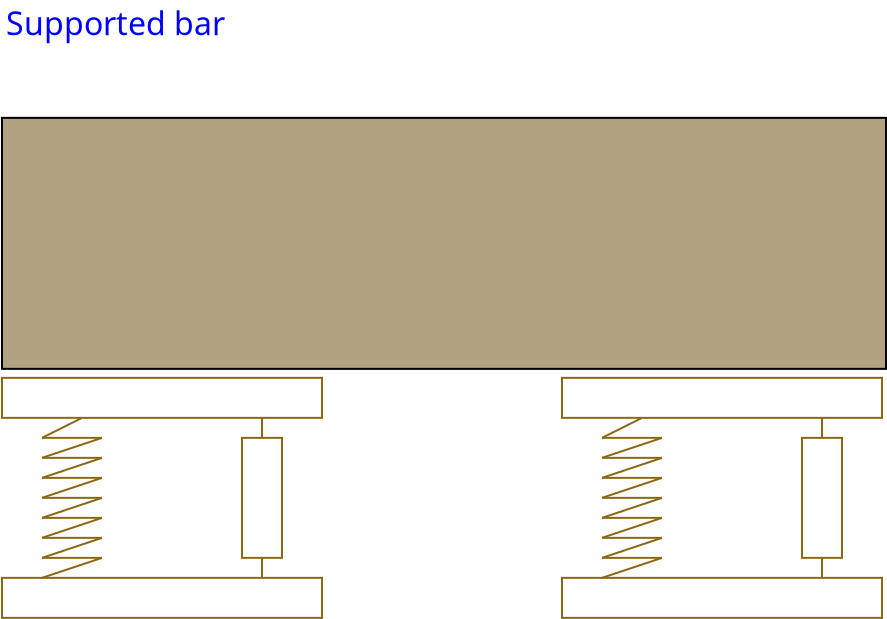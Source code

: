 <?xml version="1.0" encoding="UTF-8"?>
<dia:diagram xmlns:dia="http://www.lysator.liu.se/~alla/dia/">
  <dia:layer name="Artwork" visible="true">
    <dia:object type="Standard - Box" version="0" id="O0">
      <dia:attribute name="obj_pos">
        <dia:point val="1,6"/>
      </dia:attribute>
      <dia:attribute name="obj_bb">
        <dia:rectangle val="0.95,5.95;45.25,18.6"/>
      </dia:attribute>
      <dia:attribute name="elem_corner">
        <dia:point val="1,6"/>
      </dia:attribute>
      <dia:attribute name="elem_width">
        <dia:real val="44.2"/>
      </dia:attribute>
      <dia:attribute name="elem_height">
        <dia:real val="12.55"/>
      </dia:attribute>
      <dia:attribute name="inner_color">
        <dia:color val="#b1a381"/>
      </dia:attribute>
      <dia:attribute name="show_background">
        <dia:boolean val="true"/>
      </dia:attribute>
    </dia:object>
    <dia:group>
      <dia:object type="Standard - Box" version="0" id="O1">
        <dia:attribute name="obj_pos">
          <dia:point val="1,29"/>
        </dia:attribute>
        <dia:attribute name="obj_bb">
          <dia:rectangle val="0.95,28.95;17.05,31.05"/>
        </dia:attribute>
        <dia:attribute name="elem_corner">
          <dia:point val="1,29"/>
        </dia:attribute>
        <dia:attribute name="elem_width">
          <dia:real val="16"/>
        </dia:attribute>
        <dia:attribute name="elem_height">
          <dia:real val="2"/>
        </dia:attribute>
        <dia:attribute name="border_color">
          <dia:color val="#8b6914"/>
        </dia:attribute>
        <dia:attribute name="show_background">
          <dia:boolean val="true"/>
        </dia:attribute>
      </dia:object>
      <dia:object type="Standard - Box" version="0" id="O2">
        <dia:attribute name="obj_pos">
          <dia:point val="1,19"/>
        </dia:attribute>
        <dia:attribute name="obj_bb">
          <dia:rectangle val="0.95,18.95;17.05,21.05"/>
        </dia:attribute>
        <dia:attribute name="elem_corner">
          <dia:point val="1,19"/>
        </dia:attribute>
        <dia:attribute name="elem_width">
          <dia:real val="16"/>
        </dia:attribute>
        <dia:attribute name="elem_height">
          <dia:real val="2"/>
        </dia:attribute>
        <dia:attribute name="border_color">
          <dia:color val="#8b6914"/>
        </dia:attribute>
        <dia:attribute name="show_background">
          <dia:boolean val="true"/>
        </dia:attribute>
      </dia:object>
      <dia:object type="Standard - PolyLine" version="0" id="O3">
        <dia:attribute name="obj_pos">
          <dia:point val="5,21"/>
        </dia:attribute>
        <dia:attribute name="obj_bb">
          <dia:rectangle val="2.933,20.933;5.067,22.067"/>
        </dia:attribute>
        <dia:attribute name="poly_points">
          <dia:point val="5,21"/>
          <dia:point val="3,22"/>
        </dia:attribute>
        <dia:attribute name="line_color">
          <dia:color val="#8b6914"/>
        </dia:attribute>
      </dia:object>
      <dia:object type="Standard - PolyLine" version="0" id="O4">
        <dia:attribute name="obj_pos">
          <dia:point val="3,22"/>
        </dia:attribute>
        <dia:attribute name="obj_bb">
          <dia:rectangle val="2.95,21.95;6.05,22.05"/>
        </dia:attribute>
        <dia:attribute name="poly_points">
          <dia:point val="3,22"/>
          <dia:point val="6,22"/>
        </dia:attribute>
        <dia:attribute name="line_color">
          <dia:color val="#8b6914"/>
        </dia:attribute>
      </dia:object>
      <dia:object type="Standard - PolyLine" version="0" id="O5">
        <dia:attribute name="obj_pos">
          <dia:point val="6,22"/>
        </dia:attribute>
        <dia:attribute name="obj_bb">
          <dia:rectangle val="2.937,21.937;6.063,23.063"/>
        </dia:attribute>
        <dia:attribute name="poly_points">
          <dia:point val="6,22"/>
          <dia:point val="3,23"/>
        </dia:attribute>
        <dia:attribute name="line_color">
          <dia:color val="#8b6914"/>
        </dia:attribute>
      </dia:object>
      <dia:object type="Standard - PolyLine" version="0" id="O6">
        <dia:attribute name="obj_pos">
          <dia:point val="3,23"/>
        </dia:attribute>
        <dia:attribute name="obj_bb">
          <dia:rectangle val="2.95,22.95;6.05,23.05"/>
        </dia:attribute>
        <dia:attribute name="poly_points">
          <dia:point val="3,23"/>
          <dia:point val="6,23"/>
        </dia:attribute>
        <dia:attribute name="line_color">
          <dia:color val="#8b6914"/>
        </dia:attribute>
      </dia:object>
      <dia:object type="Standard - PolyLine" version="0" id="O7">
        <dia:attribute name="obj_pos">
          <dia:point val="3,28"/>
        </dia:attribute>
        <dia:attribute name="obj_bb">
          <dia:rectangle val="2.95,27.95;6.05,28.05"/>
        </dia:attribute>
        <dia:attribute name="poly_points">
          <dia:point val="3,28"/>
          <dia:point val="6,28"/>
        </dia:attribute>
        <dia:attribute name="line_color">
          <dia:color val="#8b6914"/>
        </dia:attribute>
      </dia:object>
      <dia:object type="Standard - PolyLine" version="0" id="O8">
        <dia:attribute name="obj_pos">
          <dia:point val="3,27"/>
        </dia:attribute>
        <dia:attribute name="obj_bb">
          <dia:rectangle val="2.95,26.95;6.05,27.05"/>
        </dia:attribute>
        <dia:attribute name="poly_points">
          <dia:point val="3,27"/>
          <dia:point val="6,27"/>
        </dia:attribute>
        <dia:attribute name="line_color">
          <dia:color val="#8b6914"/>
        </dia:attribute>
      </dia:object>
      <dia:object type="Standard - PolyLine" version="0" id="O9">
        <dia:attribute name="obj_pos">
          <dia:point val="3,26"/>
        </dia:attribute>
        <dia:attribute name="obj_bb">
          <dia:rectangle val="2.95,25.95;6.05,26.05"/>
        </dia:attribute>
        <dia:attribute name="poly_points">
          <dia:point val="3,26"/>
          <dia:point val="6,26"/>
        </dia:attribute>
        <dia:attribute name="line_color">
          <dia:color val="#8b6914"/>
        </dia:attribute>
      </dia:object>
      <dia:object type="Standard - PolyLine" version="0" id="O10">
        <dia:attribute name="obj_pos">
          <dia:point val="3,25"/>
        </dia:attribute>
        <dia:attribute name="obj_bb">
          <dia:rectangle val="2.95,24.95;6.05,25.05"/>
        </dia:attribute>
        <dia:attribute name="poly_points">
          <dia:point val="3,25"/>
          <dia:point val="6,25"/>
        </dia:attribute>
        <dia:attribute name="line_color">
          <dia:color val="#8b6914"/>
        </dia:attribute>
      </dia:object>
      <dia:object type="Standard - PolyLine" version="0" id="O11">
        <dia:attribute name="obj_pos">
          <dia:point val="3,24"/>
        </dia:attribute>
        <dia:attribute name="obj_bb">
          <dia:rectangle val="2.95,23.95;6.05,24.05"/>
        </dia:attribute>
        <dia:attribute name="poly_points">
          <dia:point val="3,24"/>
          <dia:point val="6,24"/>
        </dia:attribute>
        <dia:attribute name="line_color">
          <dia:color val="#8b6914"/>
        </dia:attribute>
      </dia:object>
      <dia:object type="Standard - PolyLine" version="0" id="O12">
        <dia:attribute name="obj_pos">
          <dia:point val="6,27"/>
        </dia:attribute>
        <dia:attribute name="obj_bb">
          <dia:rectangle val="2.937,26.937;6.063,28.063"/>
        </dia:attribute>
        <dia:attribute name="poly_points">
          <dia:point val="6,27"/>
          <dia:point val="3,28"/>
        </dia:attribute>
        <dia:attribute name="line_color">
          <dia:color val="#8b6914"/>
        </dia:attribute>
      </dia:object>
      <dia:object type="Standard - PolyLine" version="0" id="O13">
        <dia:attribute name="obj_pos">
          <dia:point val="6,26"/>
        </dia:attribute>
        <dia:attribute name="obj_bb">
          <dia:rectangle val="2.937,25.937;6.063,27.063"/>
        </dia:attribute>
        <dia:attribute name="poly_points">
          <dia:point val="6,26"/>
          <dia:point val="3,27"/>
        </dia:attribute>
        <dia:attribute name="line_color">
          <dia:color val="#8b6914"/>
        </dia:attribute>
      </dia:object>
      <dia:object type="Standard - PolyLine" version="0" id="O14">
        <dia:attribute name="obj_pos">
          <dia:point val="6,25"/>
        </dia:attribute>
        <dia:attribute name="obj_bb">
          <dia:rectangle val="2.937,24.937;6.063,26.063"/>
        </dia:attribute>
        <dia:attribute name="poly_points">
          <dia:point val="6,25"/>
          <dia:point val="3,26"/>
        </dia:attribute>
        <dia:attribute name="line_color">
          <dia:color val="#8b6914"/>
        </dia:attribute>
      </dia:object>
      <dia:object type="Standard - PolyLine" version="0" id="O15">
        <dia:attribute name="obj_pos">
          <dia:point val="6,24"/>
        </dia:attribute>
        <dia:attribute name="obj_bb">
          <dia:rectangle val="2.937,23.937;6.063,25.063"/>
        </dia:attribute>
        <dia:attribute name="poly_points">
          <dia:point val="6,24"/>
          <dia:point val="3,25"/>
        </dia:attribute>
        <dia:attribute name="line_color">
          <dia:color val="#8b6914"/>
        </dia:attribute>
      </dia:object>
      <dia:object type="Standard - PolyLine" version="0" id="O16">
        <dia:attribute name="obj_pos">
          <dia:point val="6,23"/>
        </dia:attribute>
        <dia:attribute name="obj_bb">
          <dia:rectangle val="2.937,22.937;6.063,24.063"/>
        </dia:attribute>
        <dia:attribute name="poly_points">
          <dia:point val="6,23"/>
          <dia:point val="3,24"/>
        </dia:attribute>
        <dia:attribute name="line_color">
          <dia:color val="#8b6914"/>
        </dia:attribute>
      </dia:object>
      <dia:object type="Standard - PolyLine" version="0" id="O17">
        <dia:attribute name="obj_pos">
          <dia:point val="6,28"/>
        </dia:attribute>
        <dia:attribute name="obj_bb">
          <dia:rectangle val="2.937,27.937;6.063,29.063"/>
        </dia:attribute>
        <dia:attribute name="poly_points">
          <dia:point val="6,28"/>
          <dia:point val="3,29"/>
        </dia:attribute>
        <dia:attribute name="line_color">
          <dia:color val="#8b6914"/>
        </dia:attribute>
      </dia:object>
      <dia:object type="Standard - Box" version="0" id="O18">
        <dia:attribute name="obj_pos">
          <dia:point val="13,22"/>
        </dia:attribute>
        <dia:attribute name="obj_bb">
          <dia:rectangle val="12.95,21.95;15.05,28.05"/>
        </dia:attribute>
        <dia:attribute name="elem_corner">
          <dia:point val="13,22"/>
        </dia:attribute>
        <dia:attribute name="elem_width">
          <dia:real val="2"/>
        </dia:attribute>
        <dia:attribute name="elem_height">
          <dia:real val="6"/>
        </dia:attribute>
        <dia:attribute name="border_color">
          <dia:color val="#8b6914"/>
        </dia:attribute>
        <dia:attribute name="show_background">
          <dia:boolean val="true"/>
        </dia:attribute>
      </dia:object>
      <dia:object type="Standard - Line" version="0" id="O19">
        <dia:attribute name="obj_pos">
          <dia:point val="14,29"/>
        </dia:attribute>
        <dia:attribute name="obj_bb">
          <dia:rectangle val="13.95,27.95;14.05,29.05"/>
        </dia:attribute>
        <dia:attribute name="conn_endpoints">
          <dia:point val="14,29"/>
          <dia:point val="14,28"/>
        </dia:attribute>
        <dia:attribute name="numcp">
          <dia:int val="1"/>
        </dia:attribute>
        <dia:attribute name="line_color">
          <dia:color val="#8b6914"/>
        </dia:attribute>
        <dia:connections>
          <dia:connection handle="1" to="O18" connection="6"/>
        </dia:connections>
      </dia:object>
      <dia:object type="Standard - Line" version="0" id="O20">
        <dia:attribute name="obj_pos">
          <dia:point val="14,21"/>
        </dia:attribute>
        <dia:attribute name="obj_bb">
          <dia:rectangle val="13.95,20.95;14.05,22.05"/>
        </dia:attribute>
        <dia:attribute name="conn_endpoints">
          <dia:point val="14,21"/>
          <dia:point val="14,22"/>
        </dia:attribute>
        <dia:attribute name="numcp">
          <dia:int val="1"/>
        </dia:attribute>
        <dia:attribute name="line_color">
          <dia:color val="#8b6914"/>
        </dia:attribute>
        <dia:connections>
          <dia:connection handle="1" to="O18" connection="1"/>
        </dia:connections>
      </dia:object>
    </dia:group>
    <dia:group>
      <dia:object type="Standard - Box" version="0" id="O21">
        <dia:attribute name="obj_pos">
          <dia:point val="29,29"/>
        </dia:attribute>
        <dia:attribute name="obj_bb">
          <dia:rectangle val="28.95,28.95;45.05,31.05"/>
        </dia:attribute>
        <dia:attribute name="elem_corner">
          <dia:point val="29,29"/>
        </dia:attribute>
        <dia:attribute name="elem_width">
          <dia:real val="16"/>
        </dia:attribute>
        <dia:attribute name="elem_height">
          <dia:real val="2"/>
        </dia:attribute>
        <dia:attribute name="border_color">
          <dia:color val="#8b6914"/>
        </dia:attribute>
        <dia:attribute name="show_background">
          <dia:boolean val="true"/>
        </dia:attribute>
      </dia:object>
      <dia:object type="Standard - Box" version="0" id="O22">
        <dia:attribute name="obj_pos">
          <dia:point val="29,19"/>
        </dia:attribute>
        <dia:attribute name="obj_bb">
          <dia:rectangle val="28.95,18.95;45.05,21.05"/>
        </dia:attribute>
        <dia:attribute name="elem_corner">
          <dia:point val="29,19"/>
        </dia:attribute>
        <dia:attribute name="elem_width">
          <dia:real val="16"/>
        </dia:attribute>
        <dia:attribute name="elem_height">
          <dia:real val="2"/>
        </dia:attribute>
        <dia:attribute name="border_color">
          <dia:color val="#8b6914"/>
        </dia:attribute>
        <dia:attribute name="show_background">
          <dia:boolean val="true"/>
        </dia:attribute>
      </dia:object>
      <dia:object type="Standard - PolyLine" version="0" id="O23">
        <dia:attribute name="obj_pos">
          <dia:point val="33,21"/>
        </dia:attribute>
        <dia:attribute name="obj_bb">
          <dia:rectangle val="30.933,20.933;33.067,22.067"/>
        </dia:attribute>
        <dia:attribute name="poly_points">
          <dia:point val="33,21"/>
          <dia:point val="31,22"/>
        </dia:attribute>
        <dia:attribute name="line_color">
          <dia:color val="#8b6914"/>
        </dia:attribute>
      </dia:object>
      <dia:object type="Standard - PolyLine" version="0" id="O24">
        <dia:attribute name="obj_pos">
          <dia:point val="31,22"/>
        </dia:attribute>
        <dia:attribute name="obj_bb">
          <dia:rectangle val="30.95,21.95;34.05,22.05"/>
        </dia:attribute>
        <dia:attribute name="poly_points">
          <dia:point val="31,22"/>
          <dia:point val="34,22"/>
        </dia:attribute>
        <dia:attribute name="line_color">
          <dia:color val="#8b6914"/>
        </dia:attribute>
      </dia:object>
      <dia:object type="Standard - PolyLine" version="0" id="O25">
        <dia:attribute name="obj_pos">
          <dia:point val="34,22"/>
        </dia:attribute>
        <dia:attribute name="obj_bb">
          <dia:rectangle val="30.937,21.937;34.063,23.063"/>
        </dia:attribute>
        <dia:attribute name="poly_points">
          <dia:point val="34,22"/>
          <dia:point val="31,23"/>
        </dia:attribute>
        <dia:attribute name="line_color">
          <dia:color val="#8b6914"/>
        </dia:attribute>
      </dia:object>
      <dia:object type="Standard - PolyLine" version="0" id="O26">
        <dia:attribute name="obj_pos">
          <dia:point val="31,23"/>
        </dia:attribute>
        <dia:attribute name="obj_bb">
          <dia:rectangle val="30.95,22.95;34.05,23.05"/>
        </dia:attribute>
        <dia:attribute name="poly_points">
          <dia:point val="31,23"/>
          <dia:point val="34,23"/>
        </dia:attribute>
        <dia:attribute name="line_color">
          <dia:color val="#8b6914"/>
        </dia:attribute>
      </dia:object>
      <dia:object type="Standard - PolyLine" version="0" id="O27">
        <dia:attribute name="obj_pos">
          <dia:point val="31,28"/>
        </dia:attribute>
        <dia:attribute name="obj_bb">
          <dia:rectangle val="30.95,27.95;34.05,28.05"/>
        </dia:attribute>
        <dia:attribute name="poly_points">
          <dia:point val="31,28"/>
          <dia:point val="34,28"/>
        </dia:attribute>
        <dia:attribute name="line_color">
          <dia:color val="#8b6914"/>
        </dia:attribute>
      </dia:object>
      <dia:object type="Standard - PolyLine" version="0" id="O28">
        <dia:attribute name="obj_pos">
          <dia:point val="31,27"/>
        </dia:attribute>
        <dia:attribute name="obj_bb">
          <dia:rectangle val="30.95,26.95;34.05,27.05"/>
        </dia:attribute>
        <dia:attribute name="poly_points">
          <dia:point val="31,27"/>
          <dia:point val="34,27"/>
        </dia:attribute>
        <dia:attribute name="line_color">
          <dia:color val="#8b6914"/>
        </dia:attribute>
      </dia:object>
      <dia:object type="Standard - PolyLine" version="0" id="O29">
        <dia:attribute name="obj_pos">
          <dia:point val="31,26"/>
        </dia:attribute>
        <dia:attribute name="obj_bb">
          <dia:rectangle val="30.95,25.95;34.05,26.05"/>
        </dia:attribute>
        <dia:attribute name="poly_points">
          <dia:point val="31,26"/>
          <dia:point val="34,26"/>
        </dia:attribute>
        <dia:attribute name="line_color">
          <dia:color val="#8b6914"/>
        </dia:attribute>
      </dia:object>
      <dia:object type="Standard - PolyLine" version="0" id="O30">
        <dia:attribute name="obj_pos">
          <dia:point val="31,25"/>
        </dia:attribute>
        <dia:attribute name="obj_bb">
          <dia:rectangle val="30.95,24.95;34.05,25.05"/>
        </dia:attribute>
        <dia:attribute name="poly_points">
          <dia:point val="31,25"/>
          <dia:point val="34,25"/>
        </dia:attribute>
        <dia:attribute name="line_color">
          <dia:color val="#8b6914"/>
        </dia:attribute>
      </dia:object>
      <dia:object type="Standard - PolyLine" version="0" id="O31">
        <dia:attribute name="obj_pos">
          <dia:point val="31,24"/>
        </dia:attribute>
        <dia:attribute name="obj_bb">
          <dia:rectangle val="30.95,23.95;34.05,24.05"/>
        </dia:attribute>
        <dia:attribute name="poly_points">
          <dia:point val="31,24"/>
          <dia:point val="34,24"/>
        </dia:attribute>
        <dia:attribute name="line_color">
          <dia:color val="#8b6914"/>
        </dia:attribute>
      </dia:object>
      <dia:object type="Standard - PolyLine" version="0" id="O32">
        <dia:attribute name="obj_pos">
          <dia:point val="34,27"/>
        </dia:attribute>
        <dia:attribute name="obj_bb">
          <dia:rectangle val="30.937,26.937;34.063,28.063"/>
        </dia:attribute>
        <dia:attribute name="poly_points">
          <dia:point val="34,27"/>
          <dia:point val="31,28"/>
        </dia:attribute>
        <dia:attribute name="line_color">
          <dia:color val="#8b6914"/>
        </dia:attribute>
      </dia:object>
      <dia:object type="Standard - PolyLine" version="0" id="O33">
        <dia:attribute name="obj_pos">
          <dia:point val="34,26"/>
        </dia:attribute>
        <dia:attribute name="obj_bb">
          <dia:rectangle val="30.937,25.937;34.063,27.063"/>
        </dia:attribute>
        <dia:attribute name="poly_points">
          <dia:point val="34,26"/>
          <dia:point val="31,27"/>
        </dia:attribute>
        <dia:attribute name="line_color">
          <dia:color val="#8b6914"/>
        </dia:attribute>
      </dia:object>
      <dia:object type="Standard - PolyLine" version="0" id="O34">
        <dia:attribute name="obj_pos">
          <dia:point val="34,25"/>
        </dia:attribute>
        <dia:attribute name="obj_bb">
          <dia:rectangle val="30.937,24.937;34.063,26.063"/>
        </dia:attribute>
        <dia:attribute name="poly_points">
          <dia:point val="34,25"/>
          <dia:point val="31,26"/>
        </dia:attribute>
        <dia:attribute name="line_color">
          <dia:color val="#8b6914"/>
        </dia:attribute>
      </dia:object>
      <dia:object type="Standard - PolyLine" version="0" id="O35">
        <dia:attribute name="obj_pos">
          <dia:point val="34,24"/>
        </dia:attribute>
        <dia:attribute name="obj_bb">
          <dia:rectangle val="30.937,23.937;34.063,25.063"/>
        </dia:attribute>
        <dia:attribute name="poly_points">
          <dia:point val="34,24"/>
          <dia:point val="31,25"/>
        </dia:attribute>
        <dia:attribute name="line_color">
          <dia:color val="#8b6914"/>
        </dia:attribute>
      </dia:object>
      <dia:object type="Standard - PolyLine" version="0" id="O36">
        <dia:attribute name="obj_pos">
          <dia:point val="34,23"/>
        </dia:attribute>
        <dia:attribute name="obj_bb">
          <dia:rectangle val="30.937,22.937;34.063,24.063"/>
        </dia:attribute>
        <dia:attribute name="poly_points">
          <dia:point val="34,23"/>
          <dia:point val="31,24"/>
        </dia:attribute>
        <dia:attribute name="line_color">
          <dia:color val="#8b6914"/>
        </dia:attribute>
      </dia:object>
      <dia:object type="Standard - PolyLine" version="0" id="O37">
        <dia:attribute name="obj_pos">
          <dia:point val="34,28"/>
        </dia:attribute>
        <dia:attribute name="obj_bb">
          <dia:rectangle val="30.937,27.937;34.063,29.063"/>
        </dia:attribute>
        <dia:attribute name="poly_points">
          <dia:point val="34,28"/>
          <dia:point val="31,29"/>
        </dia:attribute>
        <dia:attribute name="line_color">
          <dia:color val="#8b6914"/>
        </dia:attribute>
      </dia:object>
      <dia:object type="Standard - Box" version="0" id="O38">
        <dia:attribute name="obj_pos">
          <dia:point val="41,22"/>
        </dia:attribute>
        <dia:attribute name="obj_bb">
          <dia:rectangle val="40.95,21.95;43.05,28.05"/>
        </dia:attribute>
        <dia:attribute name="elem_corner">
          <dia:point val="41,22"/>
        </dia:attribute>
        <dia:attribute name="elem_width">
          <dia:real val="2"/>
        </dia:attribute>
        <dia:attribute name="elem_height">
          <dia:real val="6"/>
        </dia:attribute>
        <dia:attribute name="border_color">
          <dia:color val="#8b6914"/>
        </dia:attribute>
        <dia:attribute name="show_background">
          <dia:boolean val="true"/>
        </dia:attribute>
      </dia:object>
      <dia:object type="Standard - Line" version="0" id="O39">
        <dia:attribute name="obj_pos">
          <dia:point val="42,29"/>
        </dia:attribute>
        <dia:attribute name="obj_bb">
          <dia:rectangle val="41.95,27.95;42.05,29.05"/>
        </dia:attribute>
        <dia:attribute name="conn_endpoints">
          <dia:point val="42,29"/>
          <dia:point val="42,28"/>
        </dia:attribute>
        <dia:attribute name="numcp">
          <dia:int val="1"/>
        </dia:attribute>
        <dia:attribute name="line_color">
          <dia:color val="#8b6914"/>
        </dia:attribute>
        <dia:connections>
          <dia:connection handle="1" to="O38" connection="6"/>
        </dia:connections>
      </dia:object>
      <dia:object type="Standard - Line" version="0" id="O40">
        <dia:attribute name="obj_pos">
          <dia:point val="42,21"/>
        </dia:attribute>
        <dia:attribute name="obj_bb">
          <dia:rectangle val="41.95,20.95;42.05,22.05"/>
        </dia:attribute>
        <dia:attribute name="conn_endpoints">
          <dia:point val="42,21"/>
          <dia:point val="42,22"/>
        </dia:attribute>
        <dia:attribute name="numcp">
          <dia:int val="1"/>
        </dia:attribute>
        <dia:attribute name="line_color">
          <dia:color val="#8b6914"/>
        </dia:attribute>
        <dia:connections>
          <dia:connection handle="1" to="O38" connection="1"/>
        </dia:connections>
      </dia:object>
    </dia:group>
    <dia:object type="Standard - Text" version="0" id="O41">
      <dia:attribute name="obj_pos">
        <dia:point val="1.205,1.87"/>
      </dia:attribute>
      <dia:attribute name="obj_bb">
        <dia:rectangle val="1.205,0.47;11.505,2.87"/>
      </dia:attribute>
      <dia:attribute name="text">
        <dia:composite type="text">
          <dia:attribute name="string">
            <dia:string>#Supported bar#</dia:string>
          </dia:attribute>
          <dia:attribute name="font">
            <dia:font family="sans" style="0" name="Helvetica"/>
          </dia:attribute>
          <dia:attribute name="height">
            <dia:real val="2"/>
          </dia:attribute>
          <dia:attribute name="pos">
            <dia:point val="1.205,1.87"/>
          </dia:attribute>
          <dia:attribute name="color">
            <dia:color val="#0000ff"/>
          </dia:attribute>
          <dia:attribute name="alignment">
            <dia:enum val="0"/>
          </dia:attribute>
        </dia:composite>
      </dia:attribute>
    </dia:object>
  </dia:layer>
  <dia:layer name="Bond Graph" visible="true">
    <dia:object type="BondGraph - MTT port" version="0" id="O42">
      <dia:attribute name="obj_pos">
        <dia:point val="9.875,10"/>
      </dia:attribute>
      <dia:attribute name="obj_bb">
        <dia:rectangle val="9.825,9.95;35.309,13.857"/>
      </dia:attribute>
      <dia:attribute name="elem_corner">
        <dia:point val="9.875,10"/>
      </dia:attribute>
      <dia:attribute name="elem_width">
        <dia:real val="25.384"/>
      </dia:attribute>
      <dia:attribute name="elem_height">
        <dia:real val="3.807"/>
      </dia:attribute>
      <dia:attribute name="line_width">
        <dia:real val="0.1"/>
      </dia:attribute>
      <dia:attribute name="line_colour">
        <dia:color val="#000000"/>
      </dia:attribute>
      <dia:attribute name="fill_colour">
        <dia:color val="#ffffff"/>
      </dia:attribute>
      <dia:attribute name="show_background">
        <dia:boolean val="false"/>
      </dia:attribute>
      <dia:attribute name="line_style">
        <dia:enum val="0"/>
        <dia:real val="1"/>
      </dia:attribute>
      <dia:attribute name="text">
        <dia:composite type="text">
          <dia:attribute name="string">
            <dia:string>#RigidBar2D:bar#</dia:string>
          </dia:attribute>
          <dia:attribute name="font">
            <dia:font family="serif" style="80" name="Times-Roman"/>
          </dia:attribute>
          <dia:attribute name="height">
            <dia:real val="2"/>
          </dia:attribute>
          <dia:attribute name="pos">
            <dia:point val="22.567,12.354"/>
          </dia:attribute>
          <dia:attribute name="color">
            <dia:color val="#000000"/>
          </dia:attribute>
          <dia:attribute name="alignment">
            <dia:enum val="1"/>
          </dia:attribute>
        </dia:composite>
      </dia:attribute>
      <dia:attribute name="flip_horizontal">
        <dia:boolean val="false"/>
      </dia:attribute>
      <dia:attribute name="flip_vertical">
        <dia:boolean val="false"/>
      </dia:attribute>
    </dia:object>
    <dia:object type="BondGraph - MTT port" version="0" id="O43">
      <dia:attribute name="obj_pos">
        <dia:point val="2.031,18.5"/>
      </dia:attribute>
      <dia:attribute name="obj_bb">
        <dia:rectangle val="1.981,18.45;15.215,21.357"/>
      </dia:attribute>
      <dia:attribute name="elem_corner">
        <dia:point val="2.031,18.5"/>
      </dia:attribute>
      <dia:attribute name="elem_width">
        <dia:real val="13.134"/>
      </dia:attribute>
      <dia:attribute name="elem_height">
        <dia:real val="2.807"/>
      </dia:attribute>
      <dia:attribute name="line_width">
        <dia:real val="0.1"/>
      </dia:attribute>
      <dia:attribute name="line_colour">
        <dia:color val="#000000"/>
      </dia:attribute>
      <dia:attribute name="fill_colour">
        <dia:color val="#ffffff"/>
      </dia:attribute>
      <dia:attribute name="show_background">
        <dia:boolean val="false"/>
      </dia:attribute>
      <dia:attribute name="line_style">
        <dia:enum val="0"/>
        <dia:real val="1"/>
      </dia:attribute>
      <dia:attribute name="text">
        <dia:composite type="text">
          <dia:attribute name="string">
            <dia:string>#Support:left#</dia:string>
          </dia:attribute>
          <dia:attribute name="font">
            <dia:font family="serif" style="80" name="Times-Roman"/>
          </dia:attribute>
          <dia:attribute name="height">
            <dia:real val="1"/>
          </dia:attribute>
          <dia:attribute name="pos">
            <dia:point val="8.598,20.204"/>
          </dia:attribute>
          <dia:attribute name="color">
            <dia:color val="#000000"/>
          </dia:attribute>
          <dia:attribute name="alignment">
            <dia:enum val="1"/>
          </dia:attribute>
        </dia:composite>
      </dia:attribute>
      <dia:attribute name="flip_horizontal">
        <dia:boolean val="false"/>
      </dia:attribute>
      <dia:attribute name="flip_vertical">
        <dia:boolean val="false"/>
      </dia:attribute>
    </dia:object>
    <dia:object type="BondGraph - MTT port" version="0" id="O44">
      <dia:attribute name="obj_pos">
        <dia:point val="29.656,18.5"/>
      </dia:attribute>
      <dia:attribute name="obj_bb">
        <dia:rectangle val="29.606,18.45;44.465,21.357"/>
      </dia:attribute>
      <dia:attribute name="elem_corner">
        <dia:point val="29.656,18.5"/>
      </dia:attribute>
      <dia:attribute name="elem_width">
        <dia:real val="14.759"/>
      </dia:attribute>
      <dia:attribute name="elem_height">
        <dia:real val="2.807"/>
      </dia:attribute>
      <dia:attribute name="line_width">
        <dia:real val="0.1"/>
      </dia:attribute>
      <dia:attribute name="line_colour">
        <dia:color val="#000000"/>
      </dia:attribute>
      <dia:attribute name="fill_colour">
        <dia:color val="#ffffff"/>
      </dia:attribute>
      <dia:attribute name="show_background">
        <dia:boolean val="false"/>
      </dia:attribute>
      <dia:attribute name="line_style">
        <dia:enum val="0"/>
        <dia:real val="1"/>
      </dia:attribute>
      <dia:attribute name="text">
        <dia:composite type="text">
          <dia:attribute name="string">
            <dia:string>#Support:right#</dia:string>
          </dia:attribute>
          <dia:attribute name="font">
            <dia:font family="serif" style="80" name="Times-Roman"/>
          </dia:attribute>
          <dia:attribute name="height">
            <dia:real val="1"/>
          </dia:attribute>
          <dia:attribute name="pos">
            <dia:point val="37.036,20.204"/>
          </dia:attribute>
          <dia:attribute name="color">
            <dia:color val="#000000"/>
          </dia:attribute>
          <dia:attribute name="alignment">
            <dia:enum val="1"/>
          </dia:attribute>
        </dia:composite>
      </dia:attribute>
      <dia:attribute name="flip_horizontal">
        <dia:boolean val="false"/>
      </dia:attribute>
      <dia:attribute name="flip_vertical">
        <dia:boolean val="false"/>
      </dia:attribute>
    </dia:object>
    <dia:object type="BondGraph - MTT port" version="0" id="O45">
      <dia:attribute name="obj_pos">
        <dia:point val="3.837,33.05"/>
      </dia:attribute>
      <dia:attribute name="obj_bb">
        <dia:rectangle val="3.788,33;13.271,34.907"/>
      </dia:attribute>
      <dia:attribute name="elem_corner">
        <dia:point val="3.837,33.05"/>
      </dia:attribute>
      <dia:attribute name="elem_width">
        <dia:real val="9.384"/>
      </dia:attribute>
      <dia:attribute name="elem_height">
        <dia:real val="1.807"/>
      </dia:attribute>
      <dia:attribute name="line_width">
        <dia:real val="0.1"/>
      </dia:attribute>
      <dia:attribute name="line_colour">
        <dia:color val="#000000"/>
      </dia:attribute>
      <dia:attribute name="fill_colour">
        <dia:color val="#ffffff"/>
      </dia:attribute>
      <dia:attribute name="show_background">
        <dia:boolean val="false"/>
      </dia:attribute>
      <dia:attribute name="line_style">
        <dia:enum val="0"/>
        <dia:real val="1"/>
      </dia:attribute>
      <dia:attribute name="text">
        <dia:composite type="text">
          <dia:attribute name="string">
            <dia:string>#SS:[left_bottom]#</dia:string>
          </dia:attribute>
          <dia:attribute name="font">
            <dia:font family="serif" style="80" name="Times-Roman"/>
          </dia:attribute>
          <dia:attribute name="height">
            <dia:real val="1"/>
          </dia:attribute>
          <dia:attribute name="pos">
            <dia:point val="8.529,34.254"/>
          </dia:attribute>
          <dia:attribute name="color">
            <dia:color val="#000000"/>
          </dia:attribute>
          <dia:attribute name="alignment">
            <dia:enum val="1"/>
          </dia:attribute>
        </dia:composite>
      </dia:attribute>
      <dia:attribute name="flip_horizontal">
        <dia:boolean val="false"/>
      </dia:attribute>
      <dia:attribute name="flip_vertical">
        <dia:boolean val="false"/>
      </dia:attribute>
    </dia:object>
    <dia:object type="BondGraph - MTT port" version="0" id="O46">
      <dia:attribute name="obj_pos">
        <dia:point val="5.406,2"/>
      </dia:attribute>
      <dia:attribute name="obj_bb">
        <dia:rectangle val="5.356,1.95;12.903,3.857"/>
      </dia:attribute>
      <dia:attribute name="elem_corner">
        <dia:point val="5.406,2"/>
      </dia:attribute>
      <dia:attribute name="elem_width">
        <dia:real val="7.446"/>
      </dia:attribute>
      <dia:attribute name="elem_height">
        <dia:real val="1.807"/>
      </dia:attribute>
      <dia:attribute name="line_width">
        <dia:real val="0.1"/>
      </dia:attribute>
      <dia:attribute name="line_colour">
        <dia:color val="#000000"/>
      </dia:attribute>
      <dia:attribute name="fill_colour">
        <dia:color val="#ffffff"/>
      </dia:attribute>
      <dia:attribute name="show_background">
        <dia:boolean val="false"/>
      </dia:attribute>
      <dia:attribute name="line_style">
        <dia:enum val="0"/>
        <dia:real val="1"/>
      </dia:attribute>
      <dia:attribute name="text">
        <dia:composite type="text">
          <dia:attribute name="string">
            <dia:string>#SS:[left_top]#</dia:string>
          </dia:attribute>
          <dia:attribute name="font">
            <dia:font family="serif" style="80" name="Times-Roman"/>
          </dia:attribute>
          <dia:attribute name="height">
            <dia:real val="1"/>
          </dia:attribute>
          <dia:attribute name="pos">
            <dia:point val="9.129,3.204"/>
          </dia:attribute>
          <dia:attribute name="color">
            <dia:color val="#000000"/>
          </dia:attribute>
          <dia:attribute name="alignment">
            <dia:enum val="1"/>
          </dia:attribute>
        </dia:composite>
      </dia:attribute>
      <dia:attribute name="flip_horizontal">
        <dia:boolean val="false"/>
      </dia:attribute>
      <dia:attribute name="flip_vertical">
        <dia:boolean val="false"/>
      </dia:attribute>
    </dia:object>
    <dia:object type="BondGraph - MTT port" version="0" id="O47">
      <dia:attribute name="obj_pos">
        <dia:point val="31.9,33.1"/>
      </dia:attribute>
      <dia:attribute name="obj_bb">
        <dia:rectangle val="31.85,33.05;42.209,34.957"/>
      </dia:attribute>
      <dia:attribute name="elem_corner">
        <dia:point val="31.9,33.1"/>
      </dia:attribute>
      <dia:attribute name="elem_width">
        <dia:real val="10.259"/>
      </dia:attribute>
      <dia:attribute name="elem_height">
        <dia:real val="1.807"/>
      </dia:attribute>
      <dia:attribute name="line_width">
        <dia:real val="0.1"/>
      </dia:attribute>
      <dia:attribute name="line_colour">
        <dia:color val="#000000"/>
      </dia:attribute>
      <dia:attribute name="fill_colour">
        <dia:color val="#ffffff"/>
      </dia:attribute>
      <dia:attribute name="show_background">
        <dia:boolean val="false"/>
      </dia:attribute>
      <dia:attribute name="line_style">
        <dia:enum val="0"/>
        <dia:real val="1"/>
      </dia:attribute>
      <dia:attribute name="text">
        <dia:composite type="text">
          <dia:attribute name="string">
            <dia:string>#SS:[right_bottom]#</dia:string>
          </dia:attribute>
          <dia:attribute name="font">
            <dia:font family="serif" style="80" name="Times-Roman"/>
          </dia:attribute>
          <dia:attribute name="height">
            <dia:real val="1"/>
          </dia:attribute>
          <dia:attribute name="pos">
            <dia:point val="37.029,34.304"/>
          </dia:attribute>
          <dia:attribute name="color">
            <dia:color val="#000000"/>
          </dia:attribute>
          <dia:attribute name="alignment">
            <dia:enum val="1"/>
          </dia:attribute>
        </dia:composite>
      </dia:attribute>
      <dia:attribute name="flip_horizontal">
        <dia:boolean val="false"/>
      </dia:attribute>
      <dia:attribute name="flip_vertical">
        <dia:boolean val="false"/>
      </dia:attribute>
    </dia:object>
    <dia:object type="BondGraph - MTT port" version="0" id="O48">
      <dia:attribute name="obj_pos">
        <dia:point val="33.969,2"/>
      </dia:attribute>
      <dia:attribute name="obj_bb">
        <dia:rectangle val="33.919,1.95;42.34,3.857"/>
      </dia:attribute>
      <dia:attribute name="elem_corner">
        <dia:point val="33.969,2"/>
      </dia:attribute>
      <dia:attribute name="elem_width">
        <dia:real val="8.321"/>
      </dia:attribute>
      <dia:attribute name="elem_height">
        <dia:real val="1.807"/>
      </dia:attribute>
      <dia:attribute name="line_width">
        <dia:real val="0.1"/>
      </dia:attribute>
      <dia:attribute name="line_colour">
        <dia:color val="#000000"/>
      </dia:attribute>
      <dia:attribute name="fill_colour">
        <dia:color val="#ffffff"/>
      </dia:attribute>
      <dia:attribute name="show_background">
        <dia:boolean val="false"/>
      </dia:attribute>
      <dia:attribute name="line_style">
        <dia:enum val="0"/>
        <dia:real val="1"/>
      </dia:attribute>
      <dia:attribute name="text">
        <dia:composite type="text">
          <dia:attribute name="string">
            <dia:string>#SS:[right_top]#</dia:string>
          </dia:attribute>
          <dia:attribute name="font">
            <dia:font family="serif" style="80" name="Times-Roman"/>
          </dia:attribute>
          <dia:attribute name="height">
            <dia:real val="1"/>
          </dia:attribute>
          <dia:attribute name="pos">
            <dia:point val="38.13,3.204"/>
          </dia:attribute>
          <dia:attribute name="color">
            <dia:color val="#000000"/>
          </dia:attribute>
          <dia:attribute name="alignment">
            <dia:enum val="1"/>
          </dia:attribute>
        </dia:composite>
      </dia:attribute>
      <dia:attribute name="flip_horizontal">
        <dia:boolean val="false"/>
      </dia:attribute>
      <dia:attribute name="flip_vertical">
        <dia:boolean val="false"/>
      </dia:attribute>
    </dia:object>
    <dia:object type="BondGraph - MTT bond" version="0" id="O49">
      <dia:attribute name="obj_pos">
        <dia:point val="8.529,33.954"/>
      </dia:attribute>
      <dia:attribute name="obj_bb">
        <dia:rectangle val="8.486,21.2;9.789,32.706"/>
      </dia:attribute>
      <dia:attribute name="conn_endpoints">
        <dia:point val="8.529,33.954"/>
        <dia:point val="8.598,19.904"/>
      </dia:attribute>
      <dia:attribute name="numcp">
        <dia:int val="1"/>
      </dia:attribute>
      <dia:attribute name="absolute_start_gap">
        <dia:real val="0.5"/>
      </dia:attribute>
      <dia:attribute name="absolute_end_gap">
        <dia:real val="0.5"/>
      </dia:attribute>
      <dia:attribute name="object_edge_start">
        <dia:boolean val="true"/>
      </dia:attribute>
      <dia:attribute name="object_edge_end">
        <dia:boolean val="true"/>
      </dia:attribute>
      <dia:attribute name="effort_causality">
        <dia:enum val="1"/>
      </dia:attribute>
      <dia:attribute name="flow_causality">
        <dia:enum val="1"/>
      </dia:attribute>
      <dia:attribute name="arrow_on_start">
        <dia:boolean val="false"/>
      </dia:attribute>
      <dia:attribute name="signal">
        <dia:boolean val="false"/>
      </dia:attribute>
      <dia:attribute name="show_labels">
        <dia:boolean val="true"/>
      </dia:attribute>
      <dia:connections>
        <dia:connection handle="0" to="O45" connection="0"/>
        <dia:connection handle="1" to="O43" connection="0"/>
      </dia:connections>
    </dia:object>
    <dia:object type="BondGraph - MTT bond" version="0" id="O50">
      <dia:attribute name="obj_pos">
        <dia:point val="8.598,19.904"/>
      </dia:attribute>
      <dia:attribute name="obj_bb">
        <dia:rectangle val="8.964,12.04;26.779,20.896"/>
      </dia:attribute>
      <dia:attribute name="conn_endpoints">
        <dia:point val="8.598,19.904"/>
        <dia:point val="22.567,11.904"/>
      </dia:attribute>
      <dia:attribute name="numcp">
        <dia:int val="1"/>
      </dia:attribute>
      <dia:attribute name="absolute_start_gap">
        <dia:real val="0.5"/>
      </dia:attribute>
      <dia:attribute name="absolute_end_gap">
        <dia:real val="0.5"/>
      </dia:attribute>
      <dia:attribute name="object_edge_start">
        <dia:boolean val="true"/>
      </dia:attribute>
      <dia:attribute name="object_edge_end">
        <dia:boolean val="true"/>
      </dia:attribute>
      <dia:attribute name="effort_causality">
        <dia:enum val="1"/>
      </dia:attribute>
      <dia:attribute name="flow_causality">
        <dia:enum val="1"/>
      </dia:attribute>
      <dia:attribute name="arrow_on_start">
        <dia:boolean val="false"/>
      </dia:attribute>
      <dia:attribute name="signal">
        <dia:boolean val="false"/>
      </dia:attribute>
      <dia:attribute name="end_label">
        <dia:string>#[left_bottom]#</dia:string>
      </dia:attribute>
      <dia:attribute name="show_labels">
        <dia:boolean val="true"/>
      </dia:attribute>
      <dia:connections>
        <dia:connection handle="0" to="O43" connection="0"/>
        <dia:connection handle="1" to="O42" connection="0"/>
      </dia:connections>
    </dia:object>
    <dia:object type="BondGraph - MTT bond" version="0" id="O51">
      <dia:attribute name="obj_pos">
        <dia:point val="22.567,11.904"/>
      </dia:attribute>
      <dia:attribute name="obj_bb">
        <dia:rectangle val="9.456,1.535;25.669,11.695"/>
      </dia:attribute>
      <dia:attribute name="conn_endpoints">
        <dia:point val="22.567,11.904"/>
        <dia:point val="9.129,2.904"/>
      </dia:attribute>
      <dia:attribute name="numcp">
        <dia:int val="1"/>
      </dia:attribute>
      <dia:attribute name="absolute_start_gap">
        <dia:real val="0.5"/>
      </dia:attribute>
      <dia:attribute name="absolute_end_gap">
        <dia:real val="0.5"/>
      </dia:attribute>
      <dia:attribute name="object_edge_start">
        <dia:boolean val="true"/>
      </dia:attribute>
      <dia:attribute name="object_edge_end">
        <dia:boolean val="true"/>
      </dia:attribute>
      <dia:attribute name="effort_causality">
        <dia:enum val="1"/>
      </dia:attribute>
      <dia:attribute name="flow_causality">
        <dia:enum val="1"/>
      </dia:attribute>
      <dia:attribute name="arrow_on_start">
        <dia:boolean val="false"/>
      </dia:attribute>
      <dia:attribute name="signal">
        <dia:boolean val="false"/>
      </dia:attribute>
      <dia:attribute name="start_label">
        <dia:string>#[left_top]#</dia:string>
      </dia:attribute>
      <dia:attribute name="show_labels">
        <dia:boolean val="true"/>
      </dia:attribute>
      <dia:connections>
        <dia:connection handle="0" to="O42" connection="0"/>
        <dia:connection handle="1" to="O46" connection="0"/>
      </dia:connections>
    </dia:object>
    <dia:object type="BondGraph - MTT bond" version="0" id="O52">
      <dia:attribute name="obj_pos">
        <dia:point val="37.029,34.004"/>
      </dia:attribute>
      <dia:attribute name="obj_bb">
        <dia:rectangle val="36.942,21.208;38.235,32.75"/>
      </dia:attribute>
      <dia:attribute name="conn_endpoints">
        <dia:point val="37.029,34.004"/>
        <dia:point val="37.036,19.904"/>
      </dia:attribute>
      <dia:attribute name="numcp">
        <dia:int val="1"/>
      </dia:attribute>
      <dia:attribute name="absolute_start_gap">
        <dia:real val="0.5"/>
      </dia:attribute>
      <dia:attribute name="absolute_end_gap">
        <dia:real val="0.5"/>
      </dia:attribute>
      <dia:attribute name="object_edge_start">
        <dia:boolean val="true"/>
      </dia:attribute>
      <dia:attribute name="object_edge_end">
        <dia:boolean val="true"/>
      </dia:attribute>
      <dia:attribute name="effort_causality">
        <dia:enum val="1"/>
      </dia:attribute>
      <dia:attribute name="flow_causality">
        <dia:enum val="1"/>
      </dia:attribute>
      <dia:attribute name="arrow_on_start">
        <dia:boolean val="false"/>
      </dia:attribute>
      <dia:attribute name="signal">
        <dia:boolean val="false"/>
      </dia:attribute>
      <dia:attribute name="show_labels">
        <dia:boolean val="true"/>
      </dia:attribute>
      <dia:connections>
        <dia:connection handle="0" to="O47" connection="0"/>
        <dia:connection handle="1" to="O44" connection="0"/>
      </dia:connections>
    </dia:object>
    <dia:object type="BondGraph - MTT bond" version="0" id="O53">
      <dia:attribute name="obj_pos">
        <dia:point val="37.036,19.904"/>
      </dia:attribute>
      <dia:attribute name="obj_bb">
        <dia:rectangle val="22.91,10.445;37.179,19.73"/>
      </dia:attribute>
      <dia:attribute name="conn_endpoints">
        <dia:point val="37.036,19.904"/>
        <dia:point val="22.567,11.904"/>
      </dia:attribute>
      <dia:attribute name="numcp">
        <dia:int val="1"/>
      </dia:attribute>
      <dia:attribute name="absolute_start_gap">
        <dia:real val="0.5"/>
      </dia:attribute>
      <dia:attribute name="absolute_end_gap">
        <dia:real val="0.5"/>
      </dia:attribute>
      <dia:attribute name="object_edge_start">
        <dia:boolean val="true"/>
      </dia:attribute>
      <dia:attribute name="object_edge_end">
        <dia:boolean val="true"/>
      </dia:attribute>
      <dia:attribute name="effort_causality">
        <dia:enum val="1"/>
      </dia:attribute>
      <dia:attribute name="flow_causality">
        <dia:enum val="1"/>
      </dia:attribute>
      <dia:attribute name="arrow_on_start">
        <dia:boolean val="false"/>
      </dia:attribute>
      <dia:attribute name="signal">
        <dia:boolean val="false"/>
      </dia:attribute>
      <dia:attribute name="end_label">
        <dia:string>#[right_bottom]#</dia:string>
      </dia:attribute>
      <dia:attribute name="show_labels">
        <dia:boolean val="true"/>
      </dia:attribute>
      <dia:connections>
        <dia:connection handle="0" to="O44" connection="0"/>
        <dia:connection handle="1" to="O42" connection="0"/>
      </dia:connections>
    </dia:object>
    <dia:object type="BondGraph - MTT bond" version="0" id="O54">
      <dia:attribute name="obj_pos">
        <dia:point val="22.567,11.904"/>
      </dia:attribute>
      <dia:attribute name="obj_bb">
        <dia:rectangle val="22.931,3.042;38.297,12.892"/>
      </dia:attribute>
      <dia:attribute name="conn_endpoints">
        <dia:point val="22.567,11.904"/>
        <dia:point val="38.129,2.904"/>
      </dia:attribute>
      <dia:attribute name="numcp">
        <dia:int val="1"/>
      </dia:attribute>
      <dia:attribute name="absolute_start_gap">
        <dia:real val="0.5"/>
      </dia:attribute>
      <dia:attribute name="absolute_end_gap">
        <dia:real val="0.5"/>
      </dia:attribute>
      <dia:attribute name="object_edge_start">
        <dia:boolean val="true"/>
      </dia:attribute>
      <dia:attribute name="object_edge_end">
        <dia:boolean val="true"/>
      </dia:attribute>
      <dia:attribute name="effort_causality">
        <dia:enum val="1"/>
      </dia:attribute>
      <dia:attribute name="flow_causality">
        <dia:enum val="1"/>
      </dia:attribute>
      <dia:attribute name="arrow_on_start">
        <dia:boolean val="false"/>
      </dia:attribute>
      <dia:attribute name="signal">
        <dia:boolean val="false"/>
      </dia:attribute>
      <dia:attribute name="start_label">
        <dia:string>#[right_top]#</dia:string>
      </dia:attribute>
      <dia:attribute name="show_labels">
        <dia:boolean val="true"/>
      </dia:attribute>
      <dia:connections>
        <dia:connection handle="0" to="O42" connection="0"/>
        <dia:connection handle="1" to="O48" connection="0"/>
      </dia:connections>
    </dia:object>
  </dia:layer>
</dia:diagram>
